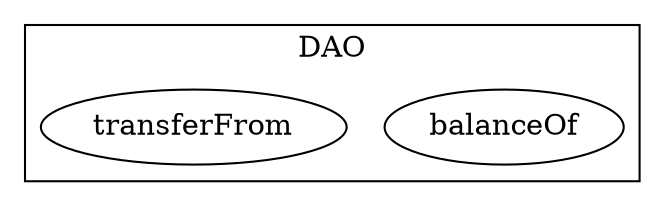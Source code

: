 strict digraph {
subgraph cluster_22_DAO {
label = "DAO"
"22_balanceOf" [label="balanceOf"]
"22_transferFrom" [label="transferFrom"]
}subgraph cluster_solidity {
label = "[Solidity]"
}
}